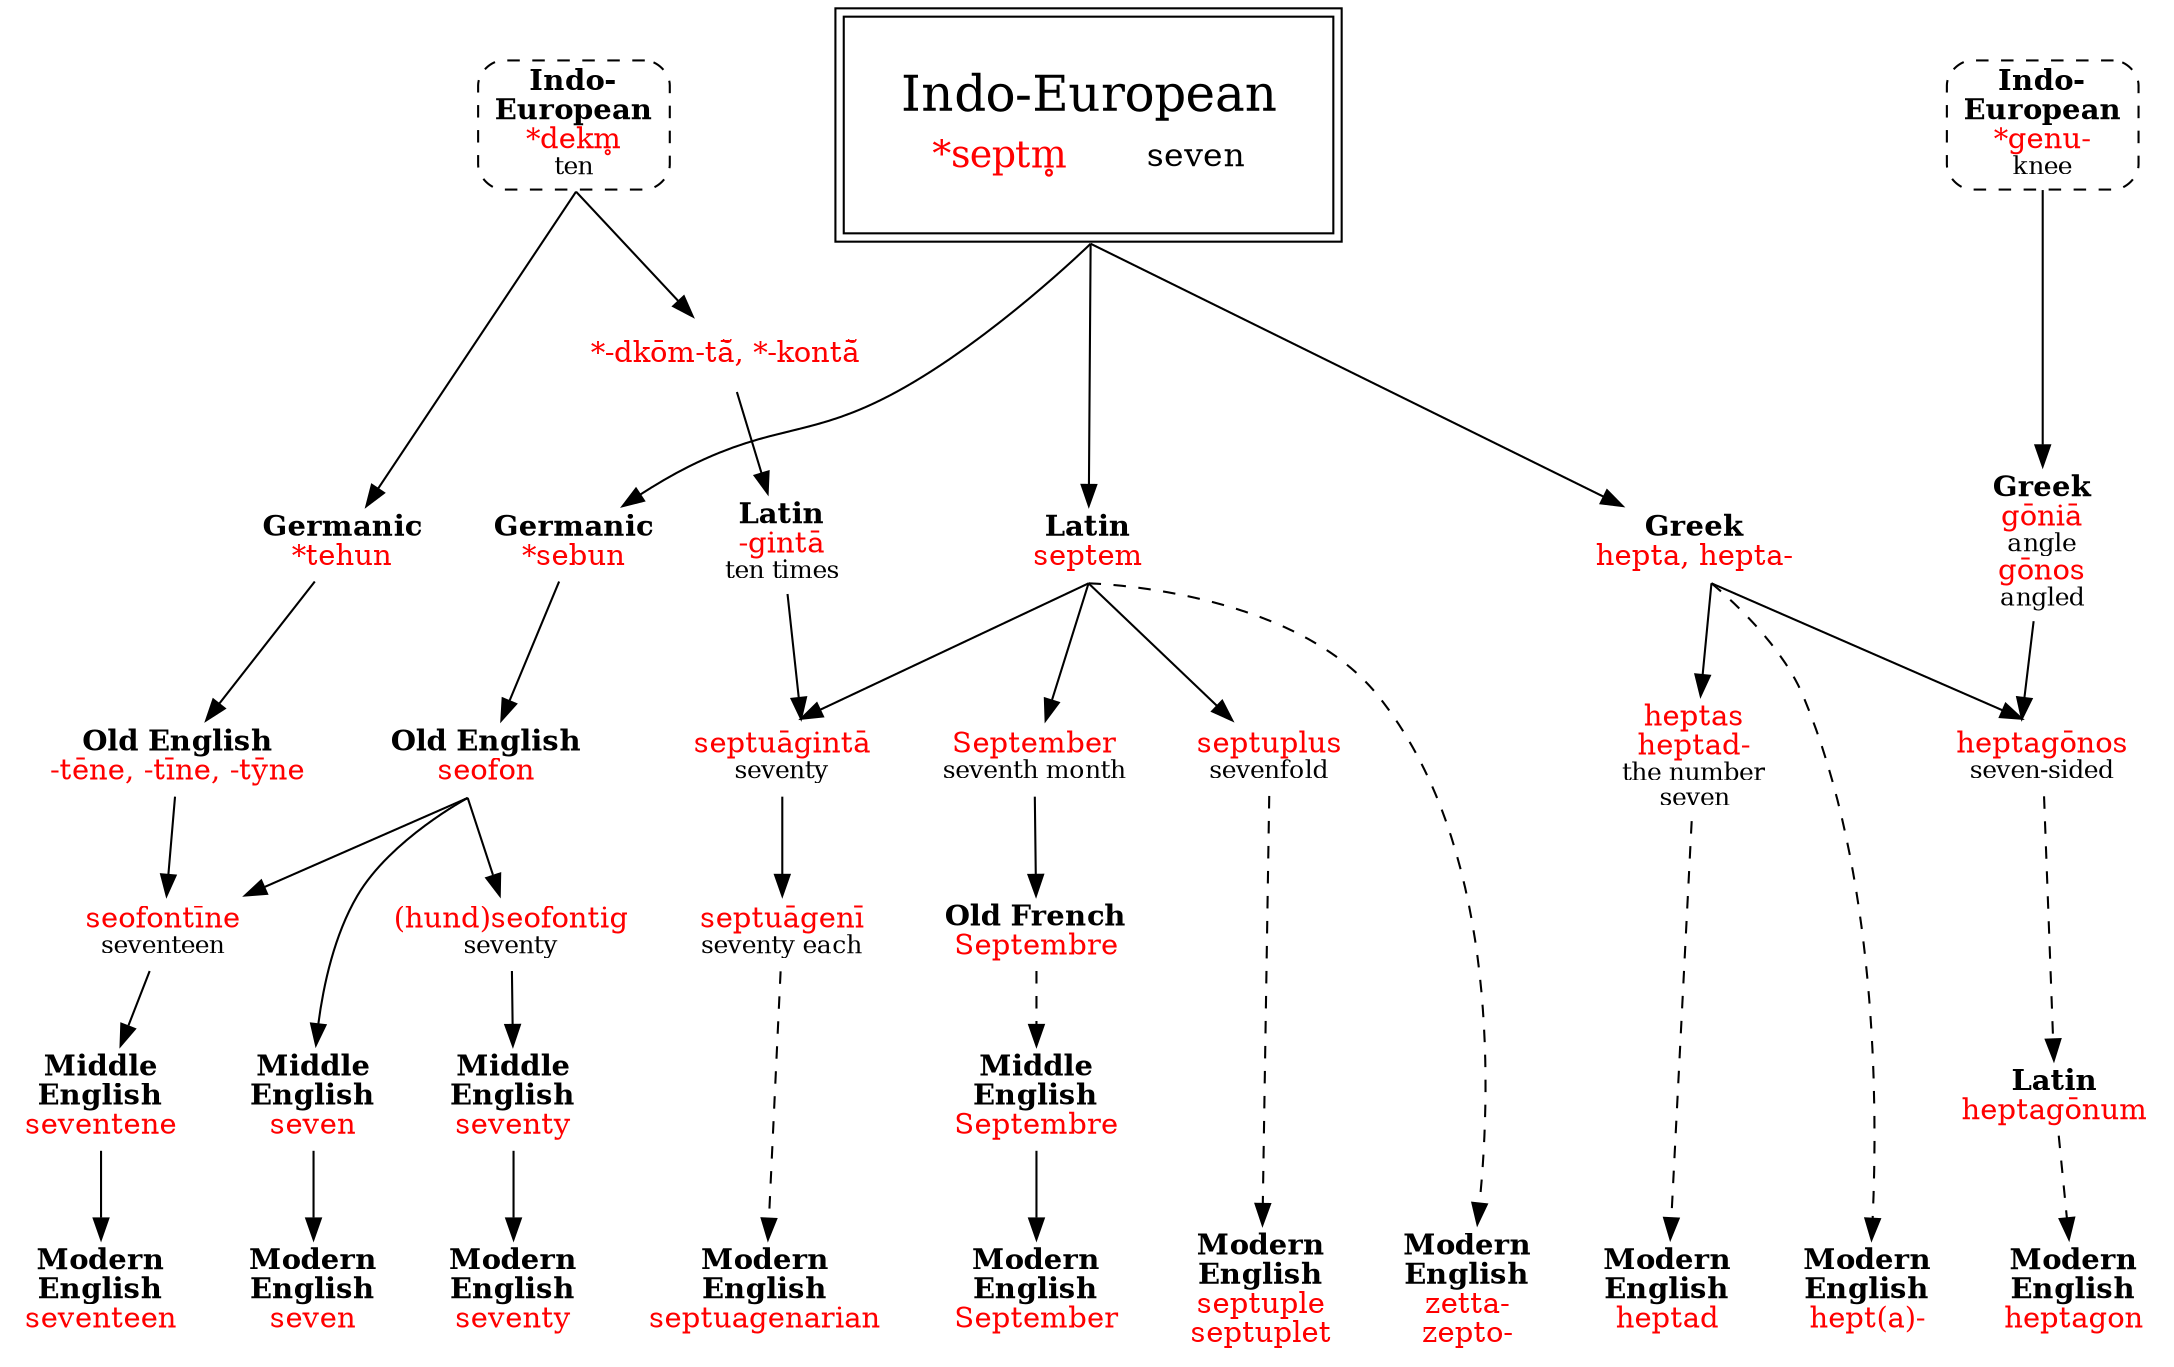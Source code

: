 strict digraph {
/* sources: AHD */
node [shape=none]
septm [label=<<table border="0"><tr><td colspan="2"><font point-size="24">Indo-European</font></td></tr><tr><td><font point-size="18" color="red">*septm̥</font></td><td><font point-size="16">seven</font></td></tr></table>> tooltip="Indo-European \"*septm̥\" seven" shape=rect peripheries=2 margin=.3]

/* omitted: seventh, sennight (week), septennial, septenarius (poetry), septillion, septendecillion, septentrion (north), Septuagint, heptarchy, heptastich, Heptateuch, heptathlon, hebdomad (week) */
/* maybe: septet */

/* dekm */
dekmIE [label=<<b>Indo-<br/>European</b><br/><font color="red">*dekm̥</font><br/><font point-size="12">ten</font>> shape=box style="dashed,rounded" URL="dekm-ten0.svg"]
tehunGm [label=<<b>Germanic</b><br/><font color="red">*tehun</font>>]
tyneOE [label=<<b>Old English</b><br/><font color="red">-tēne, -tīne, -tȳne</font>>]
dekmIE -> tehunGm [sametail=1]
tehunGm -> tyneOE
kontaIE [label=<<font color="red">*-dkōm-tā̆, *-kontā̆</font>>]
gintaL [label=<<b>Latin</b><br/><font color="red">-gintā</font><br/><font point-size="12">ten times</font>>]
dekmIE -> kontaIE [sametail=1]
kontaIE -> gintaL

/* Germanic */
sebunGm [label=<<b>Germanic</b><br/><font color="red">*sebun</font>>]
seofonOE [label=<<b>Old English</b><br/><font color="red">seofon</font>>]
sevenME [label=<<b>Middle<br/>English</b><br/><font color="red">seven</font>>]
seven [label=<<b>Modern<br/>English</b><br/><font color="red">seven</font>>]
septm -> sebunGm [sametail=1]
sebunGm -> seofonOE
seofonOE -> sevenME [sametail=1]
sevenME -> seven
seofontigOE [label=<<font color="red">(hund)seofontig</font><br/><font point-size="12">seventy</font>>]
seventyME [label=<<b>Middle<br/>English</b><br/><font color="red">seventy</font>>]
seventy [label=<<b>Modern<br/>English</b><br/><font color="red">seventy</font>>]
seofonOE -> seofontigOE [sametail=1]
seofontigOE -> seventyME -> seventy
seofontineOE [label=<<font color="red">seofontīne</font><br/><font point-size="12">seventeen</font>>]
seventeneME [label=<<b>Middle<br/>English</b><br/><font color="red">seventene</font>>]
seventeen [label=<<b>Modern<br/>English</b><br/><font color="red">seventeen</font>>]
seofonOE -> seofontineOE [sametail=1]
seofontineOE -> seventeneME -> seventeen
tyneOE -> seofontineOE [sametail=1]

/* Latin */
septemL [label=<<b>Latin</b><br/><font color="red">septem</font>>]
septemberL [label=<<font color="red">September</font><br/><font point-size="12">seventh month</font>>]
septembreOF [label=<<b>Old French</b><br/><font color="red">Septembre</font>>]
septembreME [label=<<b>Middle<br/>English</b><br/><font color="red">Septembre</font>>]
september [label=<<b>Modern<br/>English</b><br/><font color="red">September</font>>]
septm -> septemL [sametail=1]
septemL -> septemberL [sametail=1]
septemberL -> septembreOF
septembreOF -> septembreME [style=dashed]
septembreME -> september
septuagintaL [label=<<font color="red">septuāgintā</font><br/><font point-size="12">seventy</font>>]
septuageniL [label=<<font color="red">septuāgenī</font><br/><font point-size="12">seventy each</font>>]
//septuagenariusL [label=<<font color="red">septuāgenārius</font><br/><font point-size="12">of the number seventy</font>>]
septuagenarian [label=<<b>Modern<br/>English</b><br/><font color="red">septuagenarian</font>>]
septemL -> septuagintaL [sametail=1 samehead=1]
septuagintaL -> septuageniL
septuageniL -> septuagenarian [style=dashed]
gintaL -> septuagintaL [samehead=1]
septuplusL [label=<<font color="red">septuplus</font><br/><font point-size="12">sevenfold</font>>]
septuple [label=<<b>Modern<br/>English</b><br/><font color="red">septuple<br/>septuplet</font>>]
septemL -> septuplusL [sametail=1]
septuplusL -> septuple [style=dashed]

/* Greek */
heptaG [label=<<b>Greek</b><br/><font color="red">hepta, hepta-</font>>]
heptaE [label=<<b>Modern<br/>English</b><br/><font color="red">hept(a)-</font>>]
septm -> heptaG [sametail=1]
heptaG -> heptaE [style=dashed sametail=1]
heptasG [label=<<font color="red">heptas<br/>heptad-</font><br/><font point-size="12">the number<br/>seven</font>>] // how is this different from "seven"?
heptad [label=<<b>Modern<br/>English</b><br/><font color="red">heptad</font>>]
heptaG -> heptasG [sametail=1]
heptasG -> heptad [style=dashed]
heptagonosG [label=<<font color="red">heptagōnos</font><br/><font point-size="12">seven-sided</font>>]
heptagonumL [label=<<b>Latin</b><br/><font color="red">heptagōnum</font>>]
heptagon [label=<<b>Modern<br/>English</b><br/><font color="red">heptagon</font>>]
heptaG -> heptagonosG [sametail=1 samehead=1]
heptagonosG -> heptagonumL -> heptagon [style=dashed]
genuIE [label=<<b>Indo-<br/>European</b><br/><font color="red">*genu-</font><br/><font point-size="12">knee</font>> shape=box style="dashed,rounded" URL="genu-knee.svg"]
goniaG [label=<<b>Greek</b><br/><font color="red">gōniā</font><br/><font point-size="12">angle</font><br/><font color="red">gōnos</font><br/><font point-size="12">angled</font>>]
genuIE -> goniaG
goniaG -> heptagonosG [samehead=1]

/* SI prefixes: link? */
zepE [label=<<b>Modern<br/>English</b><br/><font color="red">zetta-<br/>zepto-</font>>]
septemL -> zepE [style=dashed sametail=1]

{ rank=same seven seventy seventeen september septuagenarian septuple heptaE heptad heptagon zepE }
{ rank=same septm dekmIE genuIE }
{ rank=same sebunGm tehunGm septemL gintaL heptaG goniaG }
tehunGm -> sebunGm -> gintaL -> septemL [style=invis]
heptaG -> heptasG [weight=2]
septuagintaL -> septuageniL [weight=2]
septemL -> septuplusL [weight=2]
}
